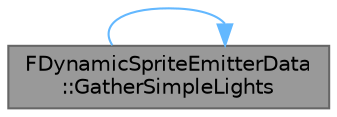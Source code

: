 digraph "FDynamicSpriteEmitterData::GatherSimpleLights"
{
 // INTERACTIVE_SVG=YES
 // LATEX_PDF_SIZE
  bgcolor="transparent";
  edge [fontname=Helvetica,fontsize=10,labelfontname=Helvetica,labelfontsize=10];
  node [fontname=Helvetica,fontsize=10,shape=box,height=0.2,width=0.4];
  rankdir="LR";
  Node1 [id="Node000001",label="FDynamicSpriteEmitterData\l::GatherSimpleLights",height=0.2,width=0.4,color="gray40", fillcolor="grey60", style="filled", fontcolor="black",tooltip="Gathers simple lights for this emitter."];
  Node1 -> Node1 [id="edge1_Node000001_Node000001",color="steelblue1",style="solid",tooltip=" "];
}
